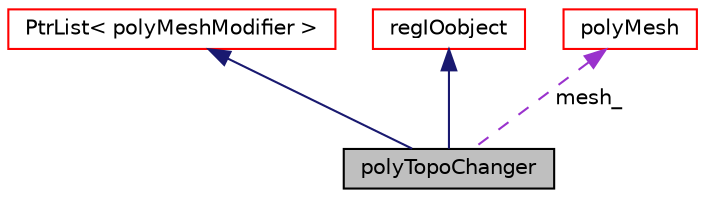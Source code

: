 digraph "polyTopoChanger"
{
  bgcolor="transparent";
  edge [fontname="Helvetica",fontsize="10",labelfontname="Helvetica",labelfontsize="10"];
  node [fontname="Helvetica",fontsize="10",shape=record];
  Node8 [label="polyTopoChanger",height=0.2,width=0.4,color="black", fillcolor="grey75", style="filled", fontcolor="black"];
  Node9 -> Node8 [dir="back",color="midnightblue",fontsize="10",style="solid",fontname="Helvetica"];
  Node9 [label="PtrList\< polyMeshModifier \>",height=0.2,width=0.4,color="red",URL="$a27029.html"];
  Node13 -> Node8 [dir="back",color="midnightblue",fontsize="10",style="solid",fontname="Helvetica"];
  Node13 [label="regIOobject",height=0.2,width=0.4,color="red",URL="$a27441.html",tooltip="regIOobject is an abstract class derived from IOobject to handle automatic object registration with t..."];
  Node20 -> Node8 [dir="back",color="darkorchid3",fontsize="10",style="dashed",label=" mesh_" ,fontname="Helvetica"];
  Node20 [label="polyMesh",height=0.2,width=0.4,color="red",URL="$a28565.html",tooltip="Mesh consisting of general polyhedral cells. "];
}
